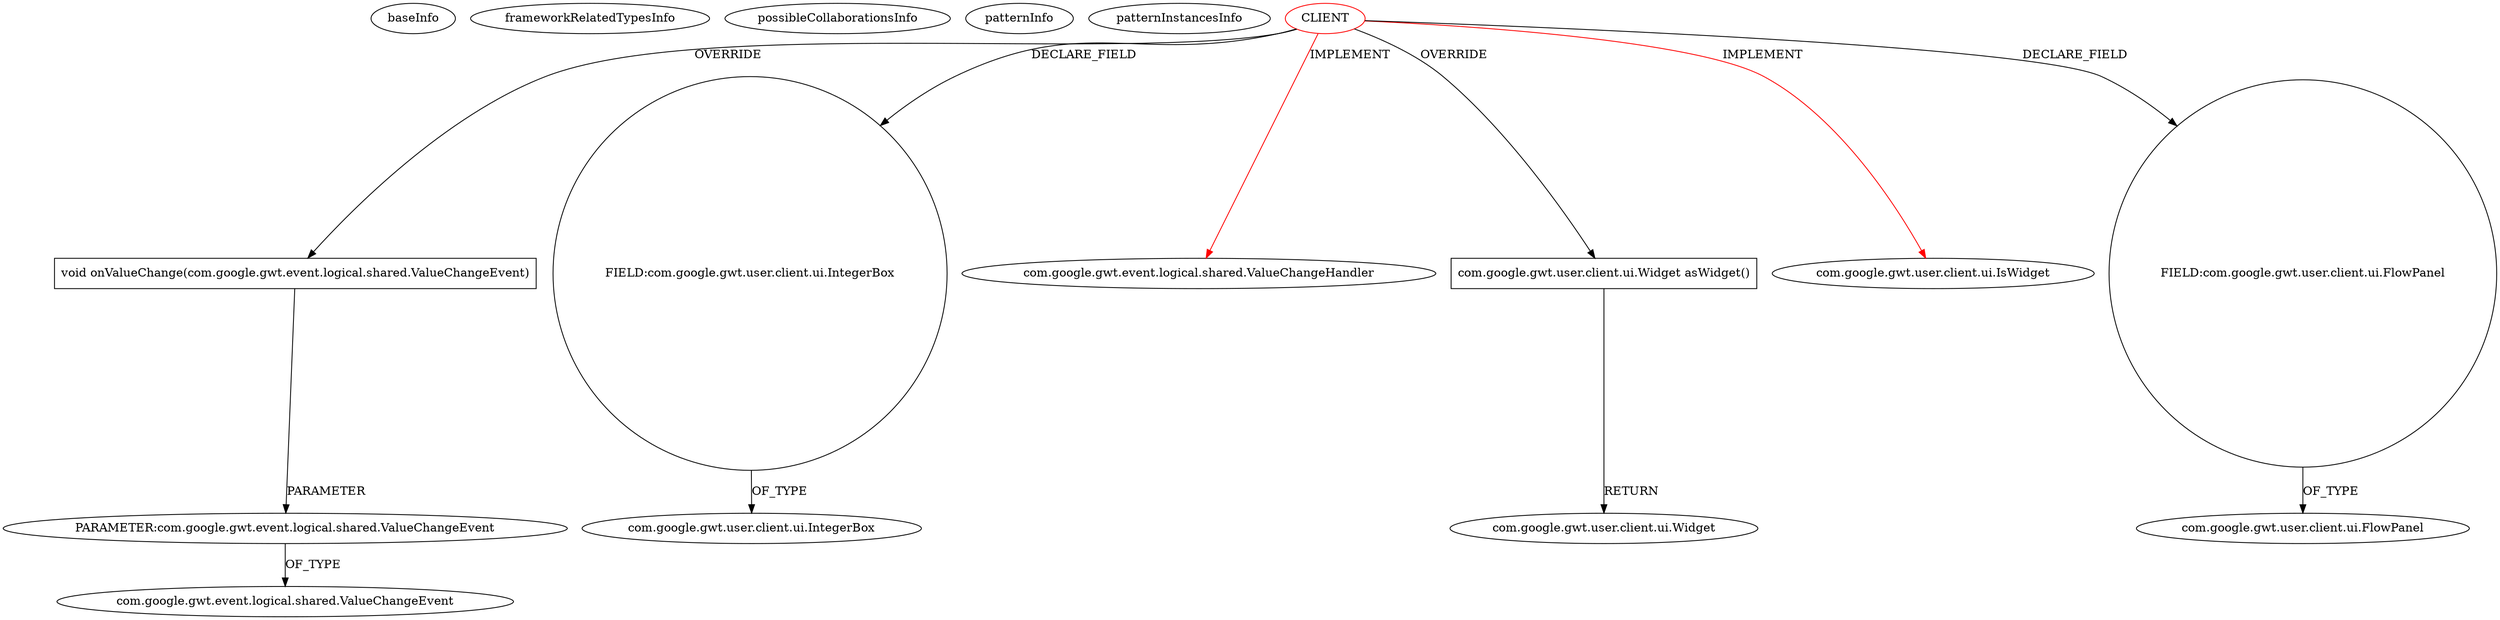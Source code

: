digraph {
baseInfo[graphId=576,category="pattern",isAnonymous=false,possibleRelation=false]
frameworkRelatedTypesInfo[0="com.google.gwt.event.logical.shared.ValueChangeHandler",1="com.google.gwt.user.client.ui.IsWidget"]
possibleCollaborationsInfo[]
patternInfo[frequency=2.0,patternRootClient=0]
patternInstancesInfo[0="dapicard-gwt-surface~/dapicard-gwt-surface/gwt-surface-master/gwt-surface/src/main/java/com/axeiya/gwt/surface/client/control/table/TableConfiguration.java~TableConfiguration~1223",1="dapicard-gwt-surface~/dapicard-gwt-surface/gwt-surface-master/gwt-surface/src/main/java/com/axeiya/gwt/surface/client/control/image/ImageSize.java~ImageSize~1206"]
12[label="PARAMETER:com.google.gwt.event.logical.shared.ValueChangeEvent",vertexType="PARAMETER_DECLARATION",isFrameworkType=false]
13[label="com.google.gwt.event.logical.shared.ValueChangeEvent",vertexType="FRAMEWORK_CLASS_TYPE",isFrameworkType=false]
11[label="void onValueChange(com.google.gwt.event.logical.shared.ValueChangeEvent)",vertexType="OVERRIDING_METHOD_DECLARATION",isFrameworkType=false,shape=box]
0[label="CLIENT",vertexType="ROOT_CLIENT_CLASS_DECLARATION",isFrameworkType=false,color=red]
3[label="FIELD:com.google.gwt.user.client.ui.IntegerBox",vertexType="FIELD_DECLARATION",isFrameworkType=false,shape=circle]
1[label="com.google.gwt.event.logical.shared.ValueChangeHandler",vertexType="FRAMEWORK_INTERFACE_TYPE",isFrameworkType=false]
4[label="com.google.gwt.user.client.ui.IntegerBox",vertexType="FRAMEWORK_CLASS_TYPE",isFrameworkType=false]
9[label="com.google.gwt.user.client.ui.Widget asWidget()",vertexType="OVERRIDING_METHOD_DECLARATION",isFrameworkType=false,shape=box]
2[label="com.google.gwt.user.client.ui.IsWidget",vertexType="FRAMEWORK_INTERFACE_TYPE",isFrameworkType=false]
5[label="FIELD:com.google.gwt.user.client.ui.FlowPanel",vertexType="FIELD_DECLARATION",isFrameworkType=false,shape=circle]
6[label="com.google.gwt.user.client.ui.FlowPanel",vertexType="FRAMEWORK_CLASS_TYPE",isFrameworkType=false]
10[label="com.google.gwt.user.client.ui.Widget",vertexType="FRAMEWORK_CLASS_TYPE",isFrameworkType=false]
0->9[label="OVERRIDE"]
11->12[label="PARAMETER"]
12->13[label="OF_TYPE"]
0->11[label="OVERRIDE"]
0->1[label="IMPLEMENT",color=red]
5->6[label="OF_TYPE"]
9->10[label="RETURN"]
0->2[label="IMPLEMENT",color=red]
0->3[label="DECLARE_FIELD"]
3->4[label="OF_TYPE"]
0->5[label="DECLARE_FIELD"]
}
